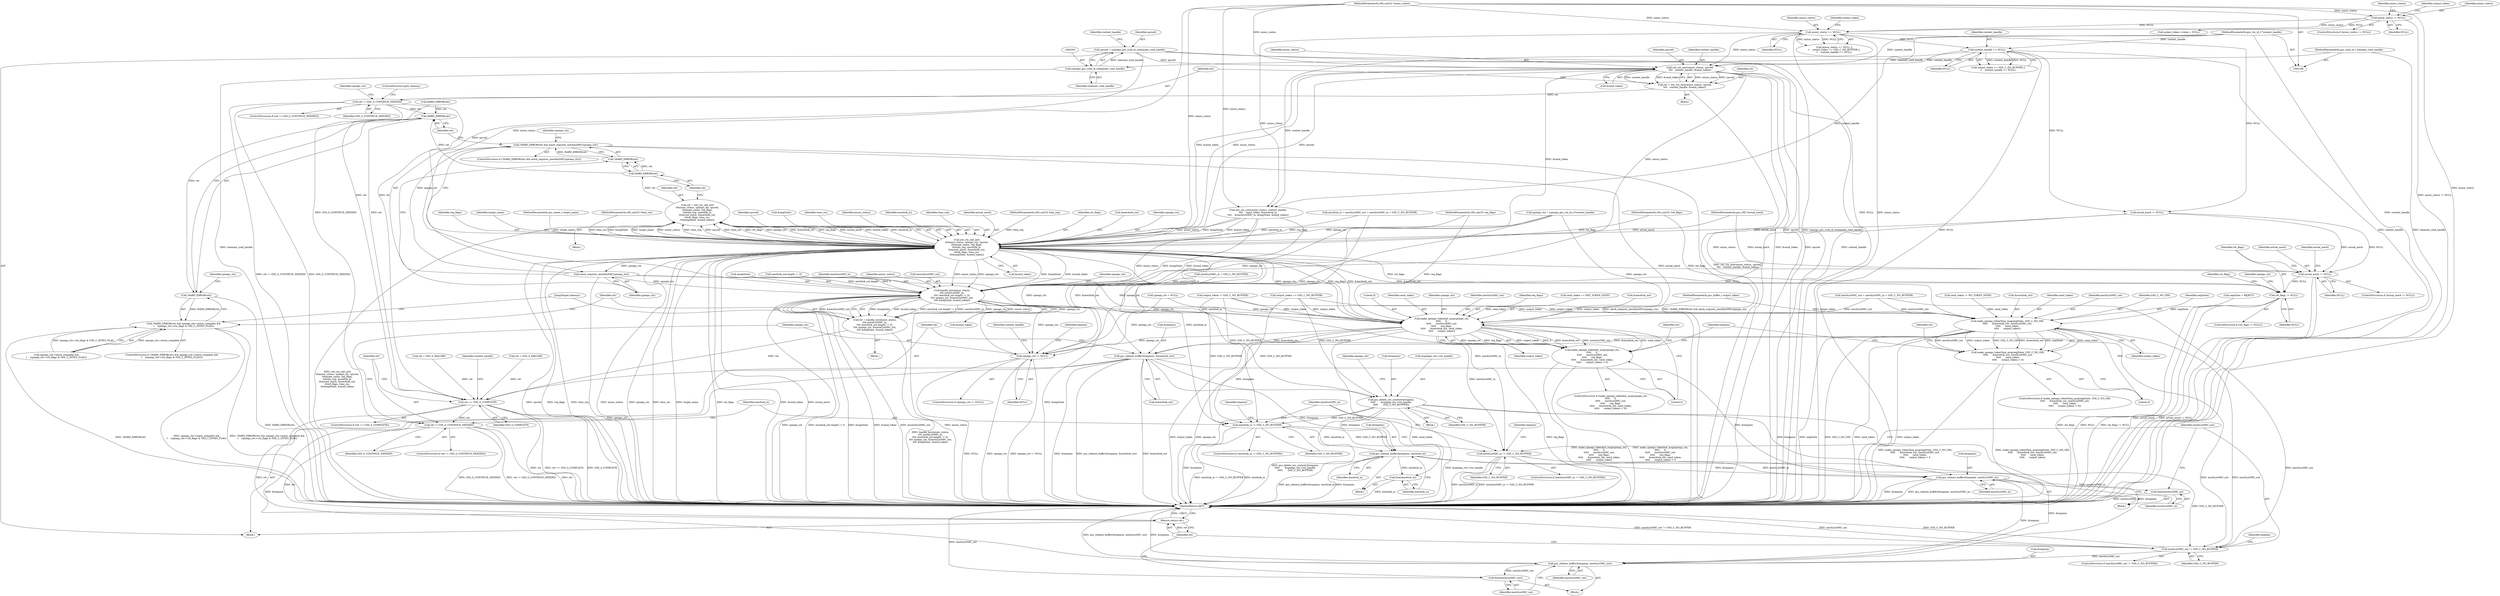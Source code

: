 digraph "0_krb5_b51b33f2bc5d1497ddf5bd107f791c101695000d_12@pointer" {
"1000215" [label="(Call,init_ctx_new(minor_status, spcred,\n\t\t\t\t   context_handle, &send_token))"];
"1000182" [label="(Call,minor_status == NULL)"];
"1000158" [label="(Call,minor_status != NULL)"];
"1000109" [label="(MethodParameterIn,OM_uint32 *minor_status)"];
"1000202" [label="(Call,spcred = (spnego_gss_cred_id_t)claimant_cred_handle)"];
"1000204" [label="(Call,(spnego_gss_cred_id_t)claimant_cred_handle)"];
"1000110" [label="(MethodParameterIn,gss_cred_id_t claimant_cred_handle)"];
"1000189" [label="(Call,context_handle == NULL)"];
"1000111" [label="(MethodParameterIn,gss_ctx_id_t *context_handle)"];
"1000213" [label="(Call,ret = init_ctx_new(minor_status, spcred,\n\t\t\t\t   context_handle, &send_token))"];
"1000222" [label="(Call,ret != GSS_S_CONTINUE_NEEDED)"];
"1000294" [label="(Call,HARD_ERROR(ret))"];
"1000293" [label="(Call,!HARD_ERROR(ret))"];
"1000292" [label="(Call,!HARD_ERROR(ret) && spnego_ctx->mech_complete &&\n\t    (spnego_ctx->ctx_flags & GSS_C_INTEG_FLAG))"];
"1000372" [label="(Call,ret == GSS_S_COMPLETE)"];
"1000409" [label="(Call,ret != GSS_S_CONTINUE_NEEDED)"];
"1000466" [label="(Return,return ret;)"];
"1000262" [label="(Call,init_ctx_call_init(\n\t\t\tminor_status, spnego_ctx, spcred,\n\t\t\ttarget_name, req_flags,\n\t\t\ttime_req, mechtok_in,\n\t\t\tactual_mech, &mechtok_out,\n\t\t\tret_flags, time_rec,\n\t\t\t&negState, &send_token))"];
"1000260" [label="(Call,ret = init_ctx_call_init(\n\t\t\tminor_status, spnego_ctx, spcred,\n\t\t\ttarget_name, req_flags,\n\t\t\ttime_req, mechtok_in,\n\t\t\tactual_mech, &mechtok_out,\n\t\t\tret_flags, time_rec,\n\t\t\t&negState, &send_token))"];
"1000282" [label="(Call,HARD_ERROR(ret))"];
"1000281" [label="(Call,!HARD_ERROR(ret))"];
"1000280" [label="(Call,!HARD_ERROR(ret) && mech_requires_mechlistMIC(spnego_ctx))"];
"1000284" [label="(Call,mech_requires_mechlistMIC(spnego_ctx))"];
"1000308" [label="(Call,handle_mic(minor_status,\n\t\t\t\t mechListMIC_in,\n\t\t\t\t (mechtok_out.length != 0),\n\t\t\t\t spnego_ctx, &mechListMIC_out,\n\t\t\t\t &negState, &send_token))"];
"1000306" [label="(Call,ret = handle_mic(minor_status,\n\t\t\t\t mechListMIC_in,\n\t\t\t\t (mechtok_out.length != 0),\n\t\t\t\t spnego_ctx, &mechListMIC_out,\n\t\t\t\t &negState, &send_token))"];
"1000331" [label="(Call,make_spnego_tokenInit_msg(spnego_ctx,\n\t\t\t\t\t      0,\n\t\t\t\t\t      mechListMIC_out,\n\t\t\t\t\t      req_flags,\n\t\t\t\t\t      &mechtok_out, send_token,\n\t\t\t\t\t      output_token))"];
"1000330" [label="(Call,make_spnego_tokenInit_msg(spnego_ctx,\n\t\t\t\t\t      0,\n\t\t\t\t\t      mechListMIC_out,\n\t\t\t\t\t      req_flags,\n\t\t\t\t\t      &mechtok_out, send_token,\n\t\t\t\t\t      output_token) < 0)"];
"1000366" [label="(Call,gss_release_buffer(&tmpmin, &mechtok_out))"];
"1000418" [label="(Call,gss_delete_sec_context(&tmpmin,\n\t\t\t\t\t       &spnego_ctx->ctx_handle,\n\t\t\t\t\t       GSS_C_NO_BUFFER))"];
"1000434" [label="(Call,mechtok_in != GSS_C_NO_BUFFER)"];
"1000438" [label="(Call,gss_release_buffer(&tmpmin, mechtok_in))"];
"1000442" [label="(Call,free(mechtok_in))"];
"1000449" [label="(Call,gss_release_buffer(&tmpmin, mechListMIC_in))"];
"1000453" [label="(Call,free(mechListMIC_in))"];
"1000460" [label="(Call,gss_release_buffer(&tmpmin, mechListMIC_out))"];
"1000464" [label="(Call,free(mechListMIC_out))"];
"1000445" [label="(Call,mechListMIC_in != GSS_C_NO_BUFFER)"];
"1000456" [label="(Call,mechListMIC_out != GSS_C_NO_BUFFER)"];
"1000414" [label="(Call,spnego_ctx != NULL)"];
"1000353" [label="(Call,make_spnego_tokenTarg_msg(negState, GSS_C_NO_OID,\n\t\t\t\t\t      &mechtok_out, mechListMIC_out,\n\t\t\t\t\t      send_token,\n\t\t\t\t\t      output_token))"];
"1000352" [label="(Call,make_spnego_tokenTarg_msg(negState, GSS_C_NO_OID,\n\t\t\t\t\t      &mechtok_out, mechListMIC_out,\n\t\t\t\t\t      send_token,\n\t\t\t\t\t      output_token) < 0)"];
"1000385" [label="(Call,actual_mech != NULL)"];
"1000395" [label="(Call,ret_flags != NULL)"];
"1000396" [label="(Identifier,ret_flags)"];
"1000465" [label="(Identifier,mechListMIC_out)"];
"1000281" [label="(Call,!HARD_ERROR(ret))"];
"1000175" [label="(Call,output_token->value = NULL)"];
"1000244" [label="(Call,HARD_ERROR(ret))"];
"1000249" [label="(Identifier,spnego_ctx)"];
"1000195" [label="(Call,actual_mech != NULL)"];
"1000296" [label="(Call,spnego_ctx->mech_complete &&\n\t    (spnego_ctx->ctx_flags & GSS_C_INTEG_FLAG))"];
"1000334" [label="(Identifier,mechListMIC_out)"];
"1000449" [label="(Call,gss_release_buffer(&tmpmin, mechListMIC_in))"];
"1000354" [label="(Identifier,negState)"];
"1000409" [label="(Call,ret != GSS_S_CONTINUE_NEEDED)"];
"1000282" [label="(Call,HARD_ERROR(ret))"];
"1000363" [label="(Call,ret = GSS_S_FAILURE)"];
"1000468" [label="(MethodReturn,RET)"];
"1000142" [label="(Call,spnego_ctx = NULL)"];
"1000452" [label="(Identifier,mechListMIC_in)"];
"1000330" [label="(Call,make_spnego_tokenInit_msg(spnego_ctx,\n\t\t\t\t\t      0,\n\t\t\t\t\t      mechListMIC_out,\n\t\t\t\t\t      req_flags,\n\t\t\t\t\t      &mechtok_out, send_token,\n\t\t\t\t\t      output_token) < 0)"];
"1000462" [label="(Identifier,tmpmin)"];
"1000386" [label="(Identifier,actual_mech)"];
"1000267" [label="(Identifier,req_flags)"];
"1000456" [label="(Call,mechListMIC_out != GSS_C_NO_BUFFER)"];
"1000266" [label="(Identifier,target_name)"];
"1000447" [label="(Identifier,GSS_C_NO_BUFFER)"];
"1000411" [label="(Identifier,GSS_S_CONTINUE_NEEDED)"];
"1000317" [label="(Call,&mechListMIC_out)"];
"1000216" [label="(Identifier,minor_status)"];
"1000351" [label="(ControlStructure,if (make_spnego_tokenTarg_msg(negState, GSS_C_NO_OID,\n\t\t\t\t\t      &mechtok_out, mechListMIC_out,\n\t\t\t\t\t      send_token,\n\t\t\t\t\t      output_token) < 0))"];
"1000111" [label="(MethodParameterIn,gss_ctx_id_t *context_handle)"];
"1000331" [label="(Call,make_spnego_tokenInit_msg(spnego_ctx,\n\t\t\t\t\t      0,\n\t\t\t\t\t      mechListMIC_out,\n\t\t\t\t\t      req_flags,\n\t\t\t\t\t      &mechtok_out, send_token,\n\t\t\t\t\t      output_token))"];
"1000439" [label="(Call,&tmpmin)"];
"1000112" [label="(MethodParameterIn,gss_name_t target_name)"];
"1000280" [label="(Call,!HARD_ERROR(ret) && mech_requires_mechlistMIC(spnego_ctx))"];
"1000458" [label="(Identifier,GSS_C_NO_BUFFER)"];
"1000378" [label="(Identifier,context_handle)"];
"1000394" [label="(ControlStructure,if (ret_flags != NULL))"];
"1000413" [label="(ControlStructure,if (spnego_ctx != NULL))"];
"1000340" [label="(Literal,0)"];
"1000342" [label="(Call,ret = GSS_S_FAILURE)"];
"1000364" [label="(Identifier,ret)"];
"1000189" [label="(Call,context_handle == NULL)"];
"1000212" [label="(Block,)"];
"1000217" [label="(Identifier,spcred)"];
"1000114" [label="(MethodParameterIn,OM_uint32 req_flags)"];
"1000277" [label="(Call,&send_token)"];
"1000166" [label="(Call,output_token != GSS_C_NO_BUFFER)"];
"1000181" [label="(Call,minor_status == NULL ||\n\t    output_token == GSS_C_NO_BUFFER ||\n\t    context_handle == NULL)"];
"1000121" [label="(MethodParameterIn,OM_uint32 *time_rec)"];
"1000335" [label="(Identifier,req_flags)"];
"1000455" [label="(ControlStructure,if (mechListMIC_out != GSS_C_NO_BUFFER))"];
"1000213" [label="(Call,ret = init_ctx_new(minor_status, spcred,\n\t\t\t\t   context_handle, &send_token))"];
"1000182" [label="(Call,minor_status == NULL)"];
"1000385" [label="(Call,actual_mech != NULL)"];
"1000210" [label="(Identifier,context_handle)"];
"1000400" [label="(Identifier,ret_flags)"];
"1000226" [label="(ControlStructure,goto cleanup;)"];
"1000259" [label="(Block,)"];
"1000445" [label="(Call,mechListMIC_in != GSS_C_NO_BUFFER)"];
"1000183" [label="(Identifier,minor_status)"];
"1000417" [label="(Block,)"];
"1000408" [label="(ControlStructure,if (ret != GSS_S_CONTINUE_NEEDED))"];
"1000163" [label="(Identifier,minor_status)"];
"1000265" [label="(Identifier,spcred)"];
"1000118" [label="(MethodParameterIn,gss_OID *actual_mech)"];
"1000261" [label="(Identifier,ret)"];
"1000203" [label="(Identifier,spcred)"];
"1000325" [label="(Call,send_token == INIT_TOKEN_SEND)"];
"1000284" [label="(Call,mech_requires_mechlistMIC(spnego_ctx))"];
"1000219" [label="(Call,&send_token)"];
"1000147" [label="(Call,mechtok_in = mechListMIC_out = mechListMIC_in = GSS_C_NO_BUFFER)"];
"1000275" [label="(Call,&negState)"];
"1000185" [label="(Call,output_token == GSS_C_NO_BUFFER ||\n\t    context_handle == NULL)"];
"1000222" [label="(Call,ret != GSS_S_CONTINUE_NEEDED)"];
"1000415" [label="(Identifier,spnego_ctx)"];
"1000260" [label="(Call,ret = init_ctx_call_init(\n\t\t\tminor_status, spnego_ctx, spcred,\n\t\t\ttarget_name, req_flags,\n\t\t\ttime_req, mechtok_in,\n\t\t\tactual_mech, &mechtok_out,\n\t\t\tret_flags, time_rec,\n\t\t\t&negState, &send_token))"];
"1000274" [label="(Identifier,time_rec)"];
"1000442" [label="(Call,free(mechtok_in))"];
"1000366" [label="(Call,gss_release_buffer(&tmpmin, &mechtok_out))"];
"1000298" [label="(Identifier,spnego_ctx)"];
"1000431" [label="(Identifier,context_handle)"];
"1000305" [label="(Block,)"];
"1000450" [label="(Call,&tmpmin)"];
"1000263" [label="(Identifier,minor_status)"];
"1000158" [label="(Call,minor_status != NULL)"];
"1000463" [label="(Identifier,mechListMIC_out)"];
"1000214" [label="(Identifier,ret)"];
"1000204" [label="(Call,(spnego_gss_cred_id_t)claimant_cred_handle)"];
"1000285" [label="(Identifier,spnego_ctx)"];
"1000295" [label="(Identifier,ret)"];
"1000269" [label="(Identifier,mechtok_in)"];
"1000191" [label="(Identifier,NULL)"];
"1000460" [label="(Call,gss_release_buffer(&tmpmin, mechListMIC_out))"];
"1000352" [label="(Call,make_spnego_tokenTarg_msg(negState, GSS_C_NO_OID,\n\t\t\t\t\t      &mechtok_out, mechListMIC_out,\n\t\t\t\t\t      send_token,\n\t\t\t\t\t      output_token) < 0)"];
"1000279" [label="(ControlStructure,if (!HARD_ERROR(ret) && mech_requires_mechlistMIC(spnego_ctx)))"];
"1000459" [label="(Block,)"];
"1000416" [label="(Identifier,NULL)"];
"1000262" [label="(Call,init_ctx_call_init(\n\t\t\tminor_status, spnego_ctx, spcred,\n\t\t\ttarget_name, req_flags,\n\t\t\ttime_req, mechtok_in,\n\t\t\tactual_mech, &mechtok_out,\n\t\t\tret_flags, time_rec,\n\t\t\t&negState, &send_token))"];
"1000336" [label="(Call,&mechtok_out)"];
"1000438" [label="(Call,gss_release_buffer(&tmpmin, mechtok_in))"];
"1000154" [label="(Call,negState = REJECT)"];
"1000373" [label="(Identifier,ret)"];
"1000283" [label="(Identifier,ret)"];
"1000119" [label="(MethodParameterIn,gss_buffer_t output_token)"];
"1000268" [label="(Identifier,time_req)"];
"1000457" [label="(Identifier,mechListMIC_out)"];
"1000323" [label="(JumpTarget,cleanup:)"];
"1000110" [label="(MethodParameterIn,gss_cred_id_t claimant_cred_handle)"];
"1000353" [label="(Call,make_spnego_tokenTarg_msg(negState, GSS_C_NO_OID,\n\t\t\t\t\t      &mechtok_out, mechListMIC_out,\n\t\t\t\t\t      send_token,\n\t\t\t\t\t      output_token))"];
"1000443" [label="(Identifier,mechtok_in)"];
"1000387" [label="(Identifier,NULL)"];
"1000466" [label="(Return,return ret;)"];
"1000395" [label="(Call,ret_flags != NULL)"];
"1000374" [label="(Identifier,GSS_S_COMPLETE)"];
"1000270" [label="(Identifier,actual_mech)"];
"1000308" [label="(Call,handle_mic(minor_status,\n\t\t\t\t mechListMIC_in,\n\t\t\t\t (mechtok_out.length != 0),\n\t\t\t\t spnego_ctx, &mechListMIC_out,\n\t\t\t\t &negState, &send_token))"];
"1000223" [label="(Identifier,ret)"];
"1000151" [label="(Call,mechListMIC_in = GSS_C_NO_BUFFER)"];
"1000464" [label="(Call,free(mechListMIC_out))"];
"1000421" [label="(Call,&spnego_ctx->ctx_handle)"];
"1000206" [label="(Identifier,claimant_cred_handle)"];
"1000311" [label="(Call,mechtok_out.length != 0)"];
"1000347" [label="(Call,send_token != NO_TOKEN_SEND)"];
"1000397" [label="(Identifier,NULL)"];
"1000356" [label="(Call,&mechtok_out)"];
"1000310" [label="(Identifier,mechListMIC_in)"];
"1000309" [label="(Identifier,minor_status)"];
"1000202" [label="(Call,spcred = (spnego_gss_cred_id_t)claimant_cred_handle)"];
"1000425" [label="(Identifier,GSS_C_NO_BUFFER)"];
"1000339" [label="(Identifier,output_token)"];
"1000149" [label="(Call,mechListMIC_out = mechListMIC_in = GSS_C_NO_BUFFER)"];
"1000371" [label="(ControlStructure,if (ret == GSS_S_COMPLETE))"];
"1000367" [label="(Call,&tmpmin)"];
"1000122" [label="(Block,)"];
"1000187" [label="(Identifier,output_token)"];
"1000414" [label="(Call,spnego_ctx != NULL)"];
"1000433" [label="(ControlStructure,if (mechtok_in != GSS_C_NO_BUFFER))"];
"1000333" [label="(Literal,0)"];
"1000231" [label="(Call,init_ctx_cont(minor_status, context_handle,\n\t\t\t\t    input_token, &mechtok_in,\n\t\t\t\t    &mechListMIC_in, &negState, &send_token))"];
"1000329" [label="(ControlStructure,if (make_spnego_tokenInit_msg(spnego_ctx,\n\t\t\t\t\t      0,\n\t\t\t\t\t      mechListMIC_out,\n\t\t\t\t\t      req_flags,\n\t\t\t\t\t      &mechtok_out, send_token,\n\t\t\t\t\t      output_token) < 0))"];
"1000437" [label="(Block,)"];
"1000167" [label="(Identifier,output_token)"];
"1000248" [label="(Call,spnego_ctx = (spnego_gss_ctx_id_t)*context_handle)"];
"1000360" [label="(Identifier,output_token)"];
"1000307" [label="(Identifier,ret)"];
"1000390" [label="(Identifier,actual_mech)"];
"1000454" [label="(Identifier,mechListMIC_in)"];
"1000338" [label="(Identifier,send_token)"];
"1000451" [label="(Identifier,tmpmin)"];
"1000291" [label="(ControlStructure,if (!HARD_ERROR(ret) && spnego_ctx->mech_complete &&\n\t    (spnego_ctx->ctx_flags & GSS_C_INTEG_FLAG)))"];
"1000361" [label="(Literal,0)"];
"1000109" [label="(MethodParameterIn,OM_uint32 *minor_status)"];
"1000190" [label="(Identifier,context_handle)"];
"1000428" [label="(Identifier,spnego_ctx)"];
"1000372" [label="(Call,ret == GSS_S_COMPLETE)"];
"1000446" [label="(Identifier,mechListMIC_in)"];
"1000369" [label="(Call,&mechtok_out)"];
"1000384" [label="(ControlStructure,if (actual_mech != NULL))"];
"1000157" [label="(ControlStructure,if (minor_status != NULL))"];
"1000321" [label="(Call,&send_token)"];
"1000294" [label="(Call,HARD_ERROR(ret))"];
"1000316" [label="(Identifier,spnego_ctx)"];
"1000115" [label="(MethodParameterIn,OM_uint32 time_req)"];
"1000273" [label="(Identifier,ret_flags)"];
"1000436" [label="(Identifier,GSS_C_NO_BUFFER)"];
"1000186" [label="(Call,output_token == GSS_C_NO_BUFFER)"];
"1000319" [label="(Call,&negState)"];
"1000332" [label="(Identifier,spnego_ctx)"];
"1000359" [label="(Identifier,send_token)"];
"1000440" [label="(Identifier,tmpmin)"];
"1000467" [label="(Identifier,ret)"];
"1000358" [label="(Identifier,mechListMIC_out)"];
"1000160" [label="(Identifier,NULL)"];
"1000355" [label="(Identifier,GSS_C_NO_OID)"];
"1000406" [label="(Identifier,spnego_ctx)"];
"1000221" [label="(ControlStructure,if (ret != GSS_S_CONTINUE_NEEDED))"];
"1000184" [label="(Identifier,NULL)"];
"1000271" [label="(Call,&mechtok_out)"];
"1000448" [label="(Block,)"];
"1000292" [label="(Call,!HARD_ERROR(ret) && spnego_ctx->mech_complete &&\n\t    (spnego_ctx->ctx_flags & GSS_C_INTEG_FLAG))"];
"1000306" [label="(Call,ret = handle_mic(minor_status,\n\t\t\t\t mechListMIC_in,\n\t\t\t\t (mechtok_out.length != 0),\n\t\t\t\t spnego_ctx, &mechListMIC_out,\n\t\t\t\t &negState, &send_token))"];
"1000120" [label="(MethodParameterIn,OM_uint32 *ret_flags)"];
"1000461" [label="(Call,&tmpmin)"];
"1000420" [label="(Identifier,tmpmin)"];
"1000453" [label="(Call,free(mechListMIC_in))"];
"1000419" [label="(Call,&tmpmin)"];
"1000224" [label="(Identifier,GSS_S_CONTINUE_NEEDED)"];
"1000288" [label="(Identifier,spnego_ctx)"];
"1000410" [label="(Identifier,ret)"];
"1000264" [label="(Identifier,spnego_ctx)"];
"1000444" [label="(ControlStructure,if (mechListMIC_in != GSS_C_NO_BUFFER))"];
"1000159" [label="(Identifier,minor_status)"];
"1000343" [label="(Identifier,ret)"];
"1000434" [label="(Call,mechtok_in != GSS_C_NO_BUFFER)"];
"1000218" [label="(Identifier,context_handle)"];
"1000435" [label="(Identifier,mechtok_in)"];
"1000418" [label="(Call,gss_delete_sec_context(&tmpmin,\n\t\t\t\t\t       &spnego_ctx->ctx_handle,\n\t\t\t\t\t       GSS_C_NO_BUFFER))"];
"1000368" [label="(Identifier,tmpmin)"];
"1000293" [label="(Call,!HARD_ERROR(ret))"];
"1000441" [label="(Identifier,mechtok_in)"];
"1000215" [label="(Call,init_ctx_new(minor_status, spcred,\n\t\t\t\t   context_handle, &send_token))"];
"1000215" -> "1000213"  [label="AST: "];
"1000215" -> "1000219"  [label="CFG: "];
"1000216" -> "1000215"  [label="AST: "];
"1000217" -> "1000215"  [label="AST: "];
"1000218" -> "1000215"  [label="AST: "];
"1000219" -> "1000215"  [label="AST: "];
"1000213" -> "1000215"  [label="CFG: "];
"1000215" -> "1000468"  [label="DDG: minor_status"];
"1000215" -> "1000468"  [label="DDG: &send_token"];
"1000215" -> "1000468"  [label="DDG: spcred"];
"1000215" -> "1000468"  [label="DDG: context_handle"];
"1000215" -> "1000213"  [label="DDG: minor_status"];
"1000215" -> "1000213"  [label="DDG: spcred"];
"1000215" -> "1000213"  [label="DDG: context_handle"];
"1000215" -> "1000213"  [label="DDG: &send_token"];
"1000182" -> "1000215"  [label="DDG: minor_status"];
"1000109" -> "1000215"  [label="DDG: minor_status"];
"1000202" -> "1000215"  [label="DDG: spcred"];
"1000189" -> "1000215"  [label="DDG: context_handle"];
"1000111" -> "1000215"  [label="DDG: context_handle"];
"1000215" -> "1000262"  [label="DDG: minor_status"];
"1000215" -> "1000262"  [label="DDG: spcred"];
"1000215" -> "1000262"  [label="DDG: &send_token"];
"1000215" -> "1000308"  [label="DDG: minor_status"];
"1000215" -> "1000308"  [label="DDG: &send_token"];
"1000182" -> "1000181"  [label="AST: "];
"1000182" -> "1000184"  [label="CFG: "];
"1000183" -> "1000182"  [label="AST: "];
"1000184" -> "1000182"  [label="AST: "];
"1000187" -> "1000182"  [label="CFG: "];
"1000181" -> "1000182"  [label="CFG: "];
"1000182" -> "1000468"  [label="DDG: NULL"];
"1000182" -> "1000468"  [label="DDG: minor_status"];
"1000182" -> "1000181"  [label="DDG: minor_status"];
"1000182" -> "1000181"  [label="DDG: NULL"];
"1000158" -> "1000182"  [label="DDG: minor_status"];
"1000158" -> "1000182"  [label="DDG: NULL"];
"1000109" -> "1000182"  [label="DDG: minor_status"];
"1000182" -> "1000189"  [label="DDG: NULL"];
"1000182" -> "1000195"  [label="DDG: NULL"];
"1000182" -> "1000231"  [label="DDG: minor_status"];
"1000158" -> "1000157"  [label="AST: "];
"1000158" -> "1000160"  [label="CFG: "];
"1000159" -> "1000158"  [label="AST: "];
"1000160" -> "1000158"  [label="AST: "];
"1000163" -> "1000158"  [label="CFG: "];
"1000167" -> "1000158"  [label="CFG: "];
"1000158" -> "1000468"  [label="DDG: minor_status != NULL"];
"1000109" -> "1000158"  [label="DDG: minor_status"];
"1000158" -> "1000175"  [label="DDG: NULL"];
"1000109" -> "1000108"  [label="AST: "];
"1000109" -> "1000468"  [label="DDG: minor_status"];
"1000109" -> "1000231"  [label="DDG: minor_status"];
"1000109" -> "1000262"  [label="DDG: minor_status"];
"1000109" -> "1000308"  [label="DDG: minor_status"];
"1000202" -> "1000122"  [label="AST: "];
"1000202" -> "1000204"  [label="CFG: "];
"1000203" -> "1000202"  [label="AST: "];
"1000204" -> "1000202"  [label="AST: "];
"1000210" -> "1000202"  [label="CFG: "];
"1000202" -> "1000468"  [label="DDG: spcred"];
"1000202" -> "1000468"  [label="DDG: (spnego_gss_cred_id_t)claimant_cred_handle"];
"1000204" -> "1000202"  [label="DDG: claimant_cred_handle"];
"1000202" -> "1000262"  [label="DDG: spcred"];
"1000204" -> "1000206"  [label="CFG: "];
"1000205" -> "1000204"  [label="AST: "];
"1000206" -> "1000204"  [label="AST: "];
"1000204" -> "1000468"  [label="DDG: claimant_cred_handle"];
"1000110" -> "1000204"  [label="DDG: claimant_cred_handle"];
"1000110" -> "1000108"  [label="AST: "];
"1000110" -> "1000468"  [label="DDG: claimant_cred_handle"];
"1000189" -> "1000185"  [label="AST: "];
"1000189" -> "1000191"  [label="CFG: "];
"1000190" -> "1000189"  [label="AST: "];
"1000191" -> "1000189"  [label="AST: "];
"1000185" -> "1000189"  [label="CFG: "];
"1000189" -> "1000468"  [label="DDG: context_handle"];
"1000189" -> "1000468"  [label="DDG: NULL"];
"1000189" -> "1000185"  [label="DDG: context_handle"];
"1000189" -> "1000185"  [label="DDG: NULL"];
"1000111" -> "1000189"  [label="DDG: context_handle"];
"1000189" -> "1000195"  [label="DDG: NULL"];
"1000189" -> "1000231"  [label="DDG: context_handle"];
"1000111" -> "1000108"  [label="AST: "];
"1000111" -> "1000468"  [label="DDG: context_handle"];
"1000111" -> "1000231"  [label="DDG: context_handle"];
"1000213" -> "1000212"  [label="AST: "];
"1000214" -> "1000213"  [label="AST: "];
"1000223" -> "1000213"  [label="CFG: "];
"1000213" -> "1000468"  [label="DDG: init_ctx_new(minor_status, spcred,\n\t\t\t\t   context_handle, &send_token)"];
"1000213" -> "1000222"  [label="DDG: ret"];
"1000222" -> "1000221"  [label="AST: "];
"1000222" -> "1000224"  [label="CFG: "];
"1000223" -> "1000222"  [label="AST: "];
"1000224" -> "1000222"  [label="AST: "];
"1000226" -> "1000222"  [label="CFG: "];
"1000249" -> "1000222"  [label="CFG: "];
"1000222" -> "1000468"  [label="DDG: ret != GSS_S_CONTINUE_NEEDED"];
"1000222" -> "1000468"  [label="DDG: GSS_S_CONTINUE_NEEDED"];
"1000222" -> "1000294"  [label="DDG: ret"];
"1000222" -> "1000372"  [label="DDG: ret"];
"1000222" -> "1000409"  [label="DDG: GSS_S_CONTINUE_NEEDED"];
"1000294" -> "1000293"  [label="AST: "];
"1000294" -> "1000295"  [label="CFG: "];
"1000295" -> "1000294"  [label="AST: "];
"1000293" -> "1000294"  [label="CFG: "];
"1000294" -> "1000293"  [label="DDG: ret"];
"1000244" -> "1000294"  [label="DDG: ret"];
"1000282" -> "1000294"  [label="DDG: ret"];
"1000294" -> "1000372"  [label="DDG: ret"];
"1000293" -> "1000292"  [label="AST: "];
"1000298" -> "1000293"  [label="CFG: "];
"1000292" -> "1000293"  [label="CFG: "];
"1000293" -> "1000468"  [label="DDG: HARD_ERROR(ret)"];
"1000293" -> "1000292"  [label="DDG: HARD_ERROR(ret)"];
"1000292" -> "1000291"  [label="AST: "];
"1000292" -> "1000296"  [label="CFG: "];
"1000296" -> "1000292"  [label="AST: "];
"1000307" -> "1000292"  [label="CFG: "];
"1000323" -> "1000292"  [label="CFG: "];
"1000292" -> "1000468"  [label="DDG: !HARD_ERROR(ret) && spnego_ctx->mech_complete &&\n\t    (spnego_ctx->ctx_flags & GSS_C_INTEG_FLAG)"];
"1000292" -> "1000468"  [label="DDG: !HARD_ERROR(ret)"];
"1000292" -> "1000468"  [label="DDG: spnego_ctx->mech_complete &&\n\t    (spnego_ctx->ctx_flags & GSS_C_INTEG_FLAG)"];
"1000296" -> "1000292"  [label="DDG: spnego_ctx->mech_complete"];
"1000296" -> "1000292"  [label="DDG: spnego_ctx->ctx_flags & GSS_C_INTEG_FLAG"];
"1000372" -> "1000371"  [label="AST: "];
"1000372" -> "1000374"  [label="CFG: "];
"1000373" -> "1000372"  [label="AST: "];
"1000374" -> "1000372"  [label="AST: "];
"1000378" -> "1000372"  [label="CFG: "];
"1000410" -> "1000372"  [label="CFG: "];
"1000372" -> "1000468"  [label="DDG: ret"];
"1000372" -> "1000468"  [label="DDG: ret == GSS_S_COMPLETE"];
"1000372" -> "1000468"  [label="DDG: GSS_S_COMPLETE"];
"1000342" -> "1000372"  [label="DDG: ret"];
"1000363" -> "1000372"  [label="DDG: ret"];
"1000306" -> "1000372"  [label="DDG: ret"];
"1000244" -> "1000372"  [label="DDG: ret"];
"1000372" -> "1000409"  [label="DDG: ret"];
"1000372" -> "1000466"  [label="DDG: ret"];
"1000409" -> "1000408"  [label="AST: "];
"1000409" -> "1000411"  [label="CFG: "];
"1000410" -> "1000409"  [label="AST: "];
"1000411" -> "1000409"  [label="AST: "];
"1000415" -> "1000409"  [label="CFG: "];
"1000435" -> "1000409"  [label="CFG: "];
"1000409" -> "1000468"  [label="DDG: GSS_S_CONTINUE_NEEDED"];
"1000409" -> "1000468"  [label="DDG: ret != GSS_S_CONTINUE_NEEDED"];
"1000409" -> "1000468"  [label="DDG: ret"];
"1000409" -> "1000466"  [label="DDG: ret"];
"1000466" -> "1000122"  [label="AST: "];
"1000466" -> "1000467"  [label="CFG: "];
"1000467" -> "1000466"  [label="AST: "];
"1000468" -> "1000466"  [label="CFG: "];
"1000466" -> "1000468"  [label="DDG: <RET>"];
"1000467" -> "1000466"  [label="DDG: ret"];
"1000262" -> "1000260"  [label="AST: "];
"1000262" -> "1000277"  [label="CFG: "];
"1000263" -> "1000262"  [label="AST: "];
"1000264" -> "1000262"  [label="AST: "];
"1000265" -> "1000262"  [label="AST: "];
"1000266" -> "1000262"  [label="AST: "];
"1000267" -> "1000262"  [label="AST: "];
"1000268" -> "1000262"  [label="AST: "];
"1000269" -> "1000262"  [label="AST: "];
"1000270" -> "1000262"  [label="AST: "];
"1000271" -> "1000262"  [label="AST: "];
"1000273" -> "1000262"  [label="AST: "];
"1000274" -> "1000262"  [label="AST: "];
"1000275" -> "1000262"  [label="AST: "];
"1000277" -> "1000262"  [label="AST: "];
"1000260" -> "1000262"  [label="CFG: "];
"1000262" -> "1000468"  [label="DDG: &negState"];
"1000262" -> "1000468"  [label="DDG: spcred"];
"1000262" -> "1000468"  [label="DDG: req_flags"];
"1000262" -> "1000468"  [label="DDG: time_req"];
"1000262" -> "1000468"  [label="DDG: minor_status"];
"1000262" -> "1000468"  [label="DDG: spnego_ctx"];
"1000262" -> "1000468"  [label="DDG: time_rec"];
"1000262" -> "1000468"  [label="DDG: target_name"];
"1000262" -> "1000468"  [label="DDG: ret_flags"];
"1000262" -> "1000468"  [label="DDG: &send_token"];
"1000262" -> "1000468"  [label="DDG: actual_mech"];
"1000262" -> "1000260"  [label="DDG: &negState"];
"1000262" -> "1000260"  [label="DDG: target_name"];
"1000262" -> "1000260"  [label="DDG: minor_status"];
"1000262" -> "1000260"  [label="DDG: time_req"];
"1000262" -> "1000260"  [label="DDG: spcred"];
"1000262" -> "1000260"  [label="DDG: time_rec"];
"1000262" -> "1000260"  [label="DDG: ret_flags"];
"1000262" -> "1000260"  [label="DDG: spnego_ctx"];
"1000262" -> "1000260"  [label="DDG: &mechtok_out"];
"1000262" -> "1000260"  [label="DDG: req_flags"];
"1000262" -> "1000260"  [label="DDG: actual_mech"];
"1000262" -> "1000260"  [label="DDG: &send_token"];
"1000262" -> "1000260"  [label="DDG: mechtok_in"];
"1000231" -> "1000262"  [label="DDG: minor_status"];
"1000231" -> "1000262"  [label="DDG: &negState"];
"1000231" -> "1000262"  [label="DDG: &send_token"];
"1000248" -> "1000262"  [label="DDG: spnego_ctx"];
"1000112" -> "1000262"  [label="DDG: target_name"];
"1000114" -> "1000262"  [label="DDG: req_flags"];
"1000115" -> "1000262"  [label="DDG: time_req"];
"1000147" -> "1000262"  [label="DDG: mechtok_in"];
"1000195" -> "1000262"  [label="DDG: actual_mech"];
"1000118" -> "1000262"  [label="DDG: actual_mech"];
"1000120" -> "1000262"  [label="DDG: ret_flags"];
"1000121" -> "1000262"  [label="DDG: time_rec"];
"1000262" -> "1000284"  [label="DDG: spnego_ctx"];
"1000262" -> "1000308"  [label="DDG: minor_status"];
"1000262" -> "1000308"  [label="DDG: spnego_ctx"];
"1000262" -> "1000308"  [label="DDG: &negState"];
"1000262" -> "1000308"  [label="DDG: &send_token"];
"1000262" -> "1000331"  [label="DDG: spnego_ctx"];
"1000262" -> "1000331"  [label="DDG: req_flags"];
"1000262" -> "1000331"  [label="DDG: &mechtok_out"];
"1000262" -> "1000353"  [label="DDG: &mechtok_out"];
"1000262" -> "1000366"  [label="DDG: &mechtok_out"];
"1000262" -> "1000385"  [label="DDG: actual_mech"];
"1000262" -> "1000395"  [label="DDG: ret_flags"];
"1000262" -> "1000414"  [label="DDG: spnego_ctx"];
"1000262" -> "1000434"  [label="DDG: mechtok_in"];
"1000260" -> "1000259"  [label="AST: "];
"1000261" -> "1000260"  [label="AST: "];
"1000283" -> "1000260"  [label="CFG: "];
"1000260" -> "1000468"  [label="DDG: init_ctx_call_init(\n\t\t\tminor_status, spnego_ctx, spcred,\n\t\t\ttarget_name, req_flags,\n\t\t\ttime_req, mechtok_in,\n\t\t\tactual_mech, &mechtok_out,\n\t\t\tret_flags, time_rec,\n\t\t\t&negState, &send_token)"];
"1000260" -> "1000282"  [label="DDG: ret"];
"1000282" -> "1000281"  [label="AST: "];
"1000282" -> "1000283"  [label="CFG: "];
"1000283" -> "1000282"  [label="AST: "];
"1000281" -> "1000282"  [label="CFG: "];
"1000282" -> "1000281"  [label="DDG: ret"];
"1000281" -> "1000280"  [label="AST: "];
"1000285" -> "1000281"  [label="CFG: "];
"1000280" -> "1000281"  [label="CFG: "];
"1000281" -> "1000280"  [label="DDG: HARD_ERROR(ret)"];
"1000280" -> "1000279"  [label="AST: "];
"1000280" -> "1000284"  [label="CFG: "];
"1000284" -> "1000280"  [label="AST: "];
"1000288" -> "1000280"  [label="CFG: "];
"1000295" -> "1000280"  [label="CFG: "];
"1000280" -> "1000468"  [label="DDG: mech_requires_mechlistMIC(spnego_ctx)"];
"1000280" -> "1000468"  [label="DDG: !HARD_ERROR(ret) && mech_requires_mechlistMIC(spnego_ctx)"];
"1000284" -> "1000280"  [label="DDG: spnego_ctx"];
"1000284" -> "1000285"  [label="CFG: "];
"1000285" -> "1000284"  [label="AST: "];
"1000284" -> "1000468"  [label="DDG: spnego_ctx"];
"1000284" -> "1000308"  [label="DDG: spnego_ctx"];
"1000284" -> "1000331"  [label="DDG: spnego_ctx"];
"1000284" -> "1000414"  [label="DDG: spnego_ctx"];
"1000308" -> "1000306"  [label="AST: "];
"1000308" -> "1000321"  [label="CFG: "];
"1000309" -> "1000308"  [label="AST: "];
"1000310" -> "1000308"  [label="AST: "];
"1000311" -> "1000308"  [label="AST: "];
"1000316" -> "1000308"  [label="AST: "];
"1000317" -> "1000308"  [label="AST: "];
"1000319" -> "1000308"  [label="AST: "];
"1000321" -> "1000308"  [label="AST: "];
"1000306" -> "1000308"  [label="CFG: "];
"1000308" -> "1000468"  [label="DDG: minor_status"];
"1000308" -> "1000468"  [label="DDG: spnego_ctx"];
"1000308" -> "1000468"  [label="DDG: mechtok_out.length != 0"];
"1000308" -> "1000468"  [label="DDG: &negState"];
"1000308" -> "1000468"  [label="DDG: &send_token"];
"1000308" -> "1000468"  [label="DDG: &mechListMIC_out"];
"1000308" -> "1000306"  [label="DDG: &negState"];
"1000308" -> "1000306"  [label="DDG: &send_token"];
"1000308" -> "1000306"  [label="DDG: mechtok_out.length != 0"];
"1000308" -> "1000306"  [label="DDG: mechListMIC_in"];
"1000308" -> "1000306"  [label="DDG: spnego_ctx"];
"1000308" -> "1000306"  [label="DDG: minor_status"];
"1000308" -> "1000306"  [label="DDG: &mechListMIC_out"];
"1000231" -> "1000308"  [label="DDG: minor_status"];
"1000231" -> "1000308"  [label="DDG: &negState"];
"1000231" -> "1000308"  [label="DDG: &send_token"];
"1000151" -> "1000308"  [label="DDG: mechListMIC_in"];
"1000311" -> "1000308"  [label="DDG: mechtok_out.length"];
"1000311" -> "1000308"  [label="DDG: 0"];
"1000248" -> "1000308"  [label="DDG: spnego_ctx"];
"1000308" -> "1000331"  [label="DDG: spnego_ctx"];
"1000308" -> "1000414"  [label="DDG: spnego_ctx"];
"1000308" -> "1000445"  [label="DDG: mechListMIC_in"];
"1000306" -> "1000305"  [label="AST: "];
"1000307" -> "1000306"  [label="AST: "];
"1000323" -> "1000306"  [label="CFG: "];
"1000306" -> "1000468"  [label="DDG: handle_mic(minor_status,\n\t\t\t\t mechListMIC_in,\n\t\t\t\t (mechtok_out.length != 0),\n\t\t\t\t spnego_ctx, &mechListMIC_out,\n\t\t\t\t &negState, &send_token)"];
"1000331" -> "1000330"  [label="AST: "];
"1000331" -> "1000339"  [label="CFG: "];
"1000332" -> "1000331"  [label="AST: "];
"1000333" -> "1000331"  [label="AST: "];
"1000334" -> "1000331"  [label="AST: "];
"1000335" -> "1000331"  [label="AST: "];
"1000336" -> "1000331"  [label="AST: "];
"1000338" -> "1000331"  [label="AST: "];
"1000339" -> "1000331"  [label="AST: "];
"1000340" -> "1000331"  [label="CFG: "];
"1000331" -> "1000468"  [label="DDG: output_token"];
"1000331" -> "1000468"  [label="DDG: spnego_ctx"];
"1000331" -> "1000468"  [label="DDG: send_token"];
"1000331" -> "1000468"  [label="DDG: req_flags"];
"1000331" -> "1000330"  [label="DDG: output_token"];
"1000331" -> "1000330"  [label="DDG: 0"];
"1000331" -> "1000330"  [label="DDG: &mechtok_out"];
"1000331" -> "1000330"  [label="DDG: mechListMIC_out"];
"1000331" -> "1000330"  [label="DDG: send_token"];
"1000331" -> "1000330"  [label="DDG: spnego_ctx"];
"1000331" -> "1000330"  [label="DDG: req_flags"];
"1000142" -> "1000331"  [label="DDG: spnego_ctx"];
"1000248" -> "1000331"  [label="DDG: spnego_ctx"];
"1000149" -> "1000331"  [label="DDG: mechListMIC_out"];
"1000114" -> "1000331"  [label="DDG: req_flags"];
"1000325" -> "1000331"  [label="DDG: send_token"];
"1000186" -> "1000331"  [label="DDG: output_token"];
"1000166" -> "1000331"  [label="DDG: output_token"];
"1000119" -> "1000331"  [label="DDG: output_token"];
"1000331" -> "1000366"  [label="DDG: &mechtok_out"];
"1000331" -> "1000414"  [label="DDG: spnego_ctx"];
"1000331" -> "1000456"  [label="DDG: mechListMIC_out"];
"1000330" -> "1000329"  [label="AST: "];
"1000330" -> "1000340"  [label="CFG: "];
"1000340" -> "1000330"  [label="AST: "];
"1000343" -> "1000330"  [label="CFG: "];
"1000368" -> "1000330"  [label="CFG: "];
"1000330" -> "1000468"  [label="DDG: make_spnego_tokenInit_msg(spnego_ctx,\n\t\t\t\t\t      0,\n\t\t\t\t\t      mechListMIC_out,\n\t\t\t\t\t      req_flags,\n\t\t\t\t\t      &mechtok_out, send_token,\n\t\t\t\t\t      output_token)"];
"1000330" -> "1000468"  [label="DDG: make_spnego_tokenInit_msg(spnego_ctx,\n\t\t\t\t\t      0,\n\t\t\t\t\t      mechListMIC_out,\n\t\t\t\t\t      req_flags,\n\t\t\t\t\t      &mechtok_out, send_token,\n\t\t\t\t\t      output_token) < 0"];
"1000366" -> "1000122"  [label="AST: "];
"1000366" -> "1000369"  [label="CFG: "];
"1000367" -> "1000366"  [label="AST: "];
"1000369" -> "1000366"  [label="AST: "];
"1000373" -> "1000366"  [label="CFG: "];
"1000366" -> "1000468"  [label="DDG: &mechtok_out"];
"1000366" -> "1000468"  [label="DDG: &tmpmin"];
"1000366" -> "1000468"  [label="DDG: gss_release_buffer(&tmpmin, &mechtok_out)"];
"1000353" -> "1000366"  [label="DDG: &mechtok_out"];
"1000366" -> "1000418"  [label="DDG: &tmpmin"];
"1000366" -> "1000438"  [label="DDG: &tmpmin"];
"1000366" -> "1000449"  [label="DDG: &tmpmin"];
"1000366" -> "1000460"  [label="DDG: &tmpmin"];
"1000418" -> "1000417"  [label="AST: "];
"1000418" -> "1000425"  [label="CFG: "];
"1000419" -> "1000418"  [label="AST: "];
"1000421" -> "1000418"  [label="AST: "];
"1000425" -> "1000418"  [label="AST: "];
"1000428" -> "1000418"  [label="CFG: "];
"1000418" -> "1000468"  [label="DDG: gss_delete_sec_context(&tmpmin,\n\t\t\t\t\t       &spnego_ctx->ctx_handle,\n\t\t\t\t\t       GSS_C_NO_BUFFER)"];
"1000418" -> "1000468"  [label="DDG: &spnego_ctx->ctx_handle"];
"1000418" -> "1000468"  [label="DDG: &tmpmin"];
"1000186" -> "1000418"  [label="DDG: GSS_C_NO_BUFFER"];
"1000166" -> "1000418"  [label="DDG: GSS_C_NO_BUFFER"];
"1000418" -> "1000434"  [label="DDG: GSS_C_NO_BUFFER"];
"1000418" -> "1000438"  [label="DDG: &tmpmin"];
"1000418" -> "1000449"  [label="DDG: &tmpmin"];
"1000418" -> "1000460"  [label="DDG: &tmpmin"];
"1000434" -> "1000433"  [label="AST: "];
"1000434" -> "1000436"  [label="CFG: "];
"1000435" -> "1000434"  [label="AST: "];
"1000436" -> "1000434"  [label="AST: "];
"1000440" -> "1000434"  [label="CFG: "];
"1000446" -> "1000434"  [label="CFG: "];
"1000434" -> "1000468"  [label="DDG: mechtok_in != GSS_C_NO_BUFFER"];
"1000434" -> "1000468"  [label="DDG: mechtok_in"];
"1000147" -> "1000434"  [label="DDG: mechtok_in"];
"1000186" -> "1000434"  [label="DDG: GSS_C_NO_BUFFER"];
"1000166" -> "1000434"  [label="DDG: GSS_C_NO_BUFFER"];
"1000434" -> "1000438"  [label="DDG: mechtok_in"];
"1000434" -> "1000445"  [label="DDG: GSS_C_NO_BUFFER"];
"1000438" -> "1000437"  [label="AST: "];
"1000438" -> "1000441"  [label="CFG: "];
"1000439" -> "1000438"  [label="AST: "];
"1000441" -> "1000438"  [label="AST: "];
"1000443" -> "1000438"  [label="CFG: "];
"1000438" -> "1000468"  [label="DDG: gss_release_buffer(&tmpmin, mechtok_in)"];
"1000438" -> "1000468"  [label="DDG: &tmpmin"];
"1000438" -> "1000442"  [label="DDG: mechtok_in"];
"1000438" -> "1000449"  [label="DDG: &tmpmin"];
"1000438" -> "1000460"  [label="DDG: &tmpmin"];
"1000442" -> "1000437"  [label="AST: "];
"1000442" -> "1000443"  [label="CFG: "];
"1000443" -> "1000442"  [label="AST: "];
"1000446" -> "1000442"  [label="CFG: "];
"1000442" -> "1000468"  [label="DDG: mechtok_in"];
"1000449" -> "1000448"  [label="AST: "];
"1000449" -> "1000452"  [label="CFG: "];
"1000450" -> "1000449"  [label="AST: "];
"1000452" -> "1000449"  [label="AST: "];
"1000454" -> "1000449"  [label="CFG: "];
"1000449" -> "1000468"  [label="DDG: &tmpmin"];
"1000449" -> "1000468"  [label="DDG: gss_release_buffer(&tmpmin, mechListMIC_in)"];
"1000445" -> "1000449"  [label="DDG: mechListMIC_in"];
"1000449" -> "1000453"  [label="DDG: mechListMIC_in"];
"1000449" -> "1000460"  [label="DDG: &tmpmin"];
"1000453" -> "1000448"  [label="AST: "];
"1000453" -> "1000454"  [label="CFG: "];
"1000454" -> "1000453"  [label="AST: "];
"1000457" -> "1000453"  [label="CFG: "];
"1000453" -> "1000468"  [label="DDG: mechListMIC_in"];
"1000460" -> "1000459"  [label="AST: "];
"1000460" -> "1000463"  [label="CFG: "];
"1000461" -> "1000460"  [label="AST: "];
"1000463" -> "1000460"  [label="AST: "];
"1000465" -> "1000460"  [label="CFG: "];
"1000460" -> "1000468"  [label="DDG: gss_release_buffer(&tmpmin, mechListMIC_out)"];
"1000460" -> "1000468"  [label="DDG: &tmpmin"];
"1000456" -> "1000460"  [label="DDG: mechListMIC_out"];
"1000460" -> "1000464"  [label="DDG: mechListMIC_out"];
"1000464" -> "1000459"  [label="AST: "];
"1000464" -> "1000465"  [label="CFG: "];
"1000465" -> "1000464"  [label="AST: "];
"1000467" -> "1000464"  [label="CFG: "];
"1000464" -> "1000468"  [label="DDG: mechListMIC_out"];
"1000445" -> "1000444"  [label="AST: "];
"1000445" -> "1000447"  [label="CFG: "];
"1000446" -> "1000445"  [label="AST: "];
"1000447" -> "1000445"  [label="AST: "];
"1000451" -> "1000445"  [label="CFG: "];
"1000457" -> "1000445"  [label="CFG: "];
"1000445" -> "1000468"  [label="DDG: mechListMIC_in"];
"1000445" -> "1000468"  [label="DDG: mechListMIC_in != GSS_C_NO_BUFFER"];
"1000151" -> "1000445"  [label="DDG: mechListMIC_in"];
"1000445" -> "1000456"  [label="DDG: GSS_C_NO_BUFFER"];
"1000456" -> "1000455"  [label="AST: "];
"1000456" -> "1000458"  [label="CFG: "];
"1000457" -> "1000456"  [label="AST: "];
"1000458" -> "1000456"  [label="AST: "];
"1000462" -> "1000456"  [label="CFG: "];
"1000467" -> "1000456"  [label="CFG: "];
"1000456" -> "1000468"  [label="DDG: mechListMIC_out"];
"1000456" -> "1000468"  [label="DDG: GSS_C_NO_BUFFER"];
"1000456" -> "1000468"  [label="DDG: mechListMIC_out != GSS_C_NO_BUFFER"];
"1000353" -> "1000456"  [label="DDG: mechListMIC_out"];
"1000149" -> "1000456"  [label="DDG: mechListMIC_out"];
"1000414" -> "1000413"  [label="AST: "];
"1000414" -> "1000416"  [label="CFG: "];
"1000415" -> "1000414"  [label="AST: "];
"1000416" -> "1000414"  [label="AST: "];
"1000420" -> "1000414"  [label="CFG: "];
"1000431" -> "1000414"  [label="CFG: "];
"1000414" -> "1000468"  [label="DDG: spnego_ctx != NULL"];
"1000414" -> "1000468"  [label="DDG: NULL"];
"1000414" -> "1000468"  [label="DDG: spnego_ctx"];
"1000142" -> "1000414"  [label="DDG: spnego_ctx"];
"1000248" -> "1000414"  [label="DDG: spnego_ctx"];
"1000195" -> "1000414"  [label="DDG: NULL"];
"1000353" -> "1000352"  [label="AST: "];
"1000353" -> "1000360"  [label="CFG: "];
"1000354" -> "1000353"  [label="AST: "];
"1000355" -> "1000353"  [label="AST: "];
"1000356" -> "1000353"  [label="AST: "];
"1000358" -> "1000353"  [label="AST: "];
"1000359" -> "1000353"  [label="AST: "];
"1000360" -> "1000353"  [label="AST: "];
"1000361" -> "1000353"  [label="CFG: "];
"1000353" -> "1000468"  [label="DDG: output_token"];
"1000353" -> "1000468"  [label="DDG: negState"];
"1000353" -> "1000468"  [label="DDG: GSS_C_NO_OID"];
"1000353" -> "1000468"  [label="DDG: send_token"];
"1000353" -> "1000352"  [label="DDG: send_token"];
"1000353" -> "1000352"  [label="DDG: mechListMIC_out"];
"1000353" -> "1000352"  [label="DDG: output_token"];
"1000353" -> "1000352"  [label="DDG: GSS_C_NO_OID"];
"1000353" -> "1000352"  [label="DDG: &mechtok_out"];
"1000353" -> "1000352"  [label="DDG: negState"];
"1000154" -> "1000353"  [label="DDG: negState"];
"1000149" -> "1000353"  [label="DDG: mechListMIC_out"];
"1000347" -> "1000353"  [label="DDG: send_token"];
"1000186" -> "1000353"  [label="DDG: output_token"];
"1000166" -> "1000353"  [label="DDG: output_token"];
"1000119" -> "1000353"  [label="DDG: output_token"];
"1000352" -> "1000351"  [label="AST: "];
"1000352" -> "1000361"  [label="CFG: "];
"1000361" -> "1000352"  [label="AST: "];
"1000364" -> "1000352"  [label="CFG: "];
"1000368" -> "1000352"  [label="CFG: "];
"1000352" -> "1000468"  [label="DDG: make_spnego_tokenTarg_msg(negState, GSS_C_NO_OID,\n\t\t\t\t\t      &mechtok_out, mechListMIC_out,\n\t\t\t\t\t      send_token,\n\t\t\t\t\t      output_token)"];
"1000352" -> "1000468"  [label="DDG: make_spnego_tokenTarg_msg(negState, GSS_C_NO_OID,\n\t\t\t\t\t      &mechtok_out, mechListMIC_out,\n\t\t\t\t\t      send_token,\n\t\t\t\t\t      output_token) < 0"];
"1000385" -> "1000384"  [label="AST: "];
"1000385" -> "1000387"  [label="CFG: "];
"1000386" -> "1000385"  [label="AST: "];
"1000387" -> "1000385"  [label="AST: "];
"1000390" -> "1000385"  [label="CFG: "];
"1000396" -> "1000385"  [label="CFG: "];
"1000385" -> "1000468"  [label="DDG: actual_mech"];
"1000385" -> "1000468"  [label="DDG: actual_mech != NULL"];
"1000195" -> "1000385"  [label="DDG: actual_mech"];
"1000195" -> "1000385"  [label="DDG: NULL"];
"1000118" -> "1000385"  [label="DDG: actual_mech"];
"1000385" -> "1000395"  [label="DDG: NULL"];
"1000395" -> "1000394"  [label="AST: "];
"1000395" -> "1000397"  [label="CFG: "];
"1000396" -> "1000395"  [label="AST: "];
"1000397" -> "1000395"  [label="AST: "];
"1000400" -> "1000395"  [label="CFG: "];
"1000406" -> "1000395"  [label="CFG: "];
"1000395" -> "1000468"  [label="DDG: ret_flags"];
"1000395" -> "1000468"  [label="DDG: NULL"];
"1000395" -> "1000468"  [label="DDG: ret_flags != NULL"];
"1000120" -> "1000395"  [label="DDG: ret_flags"];
}
